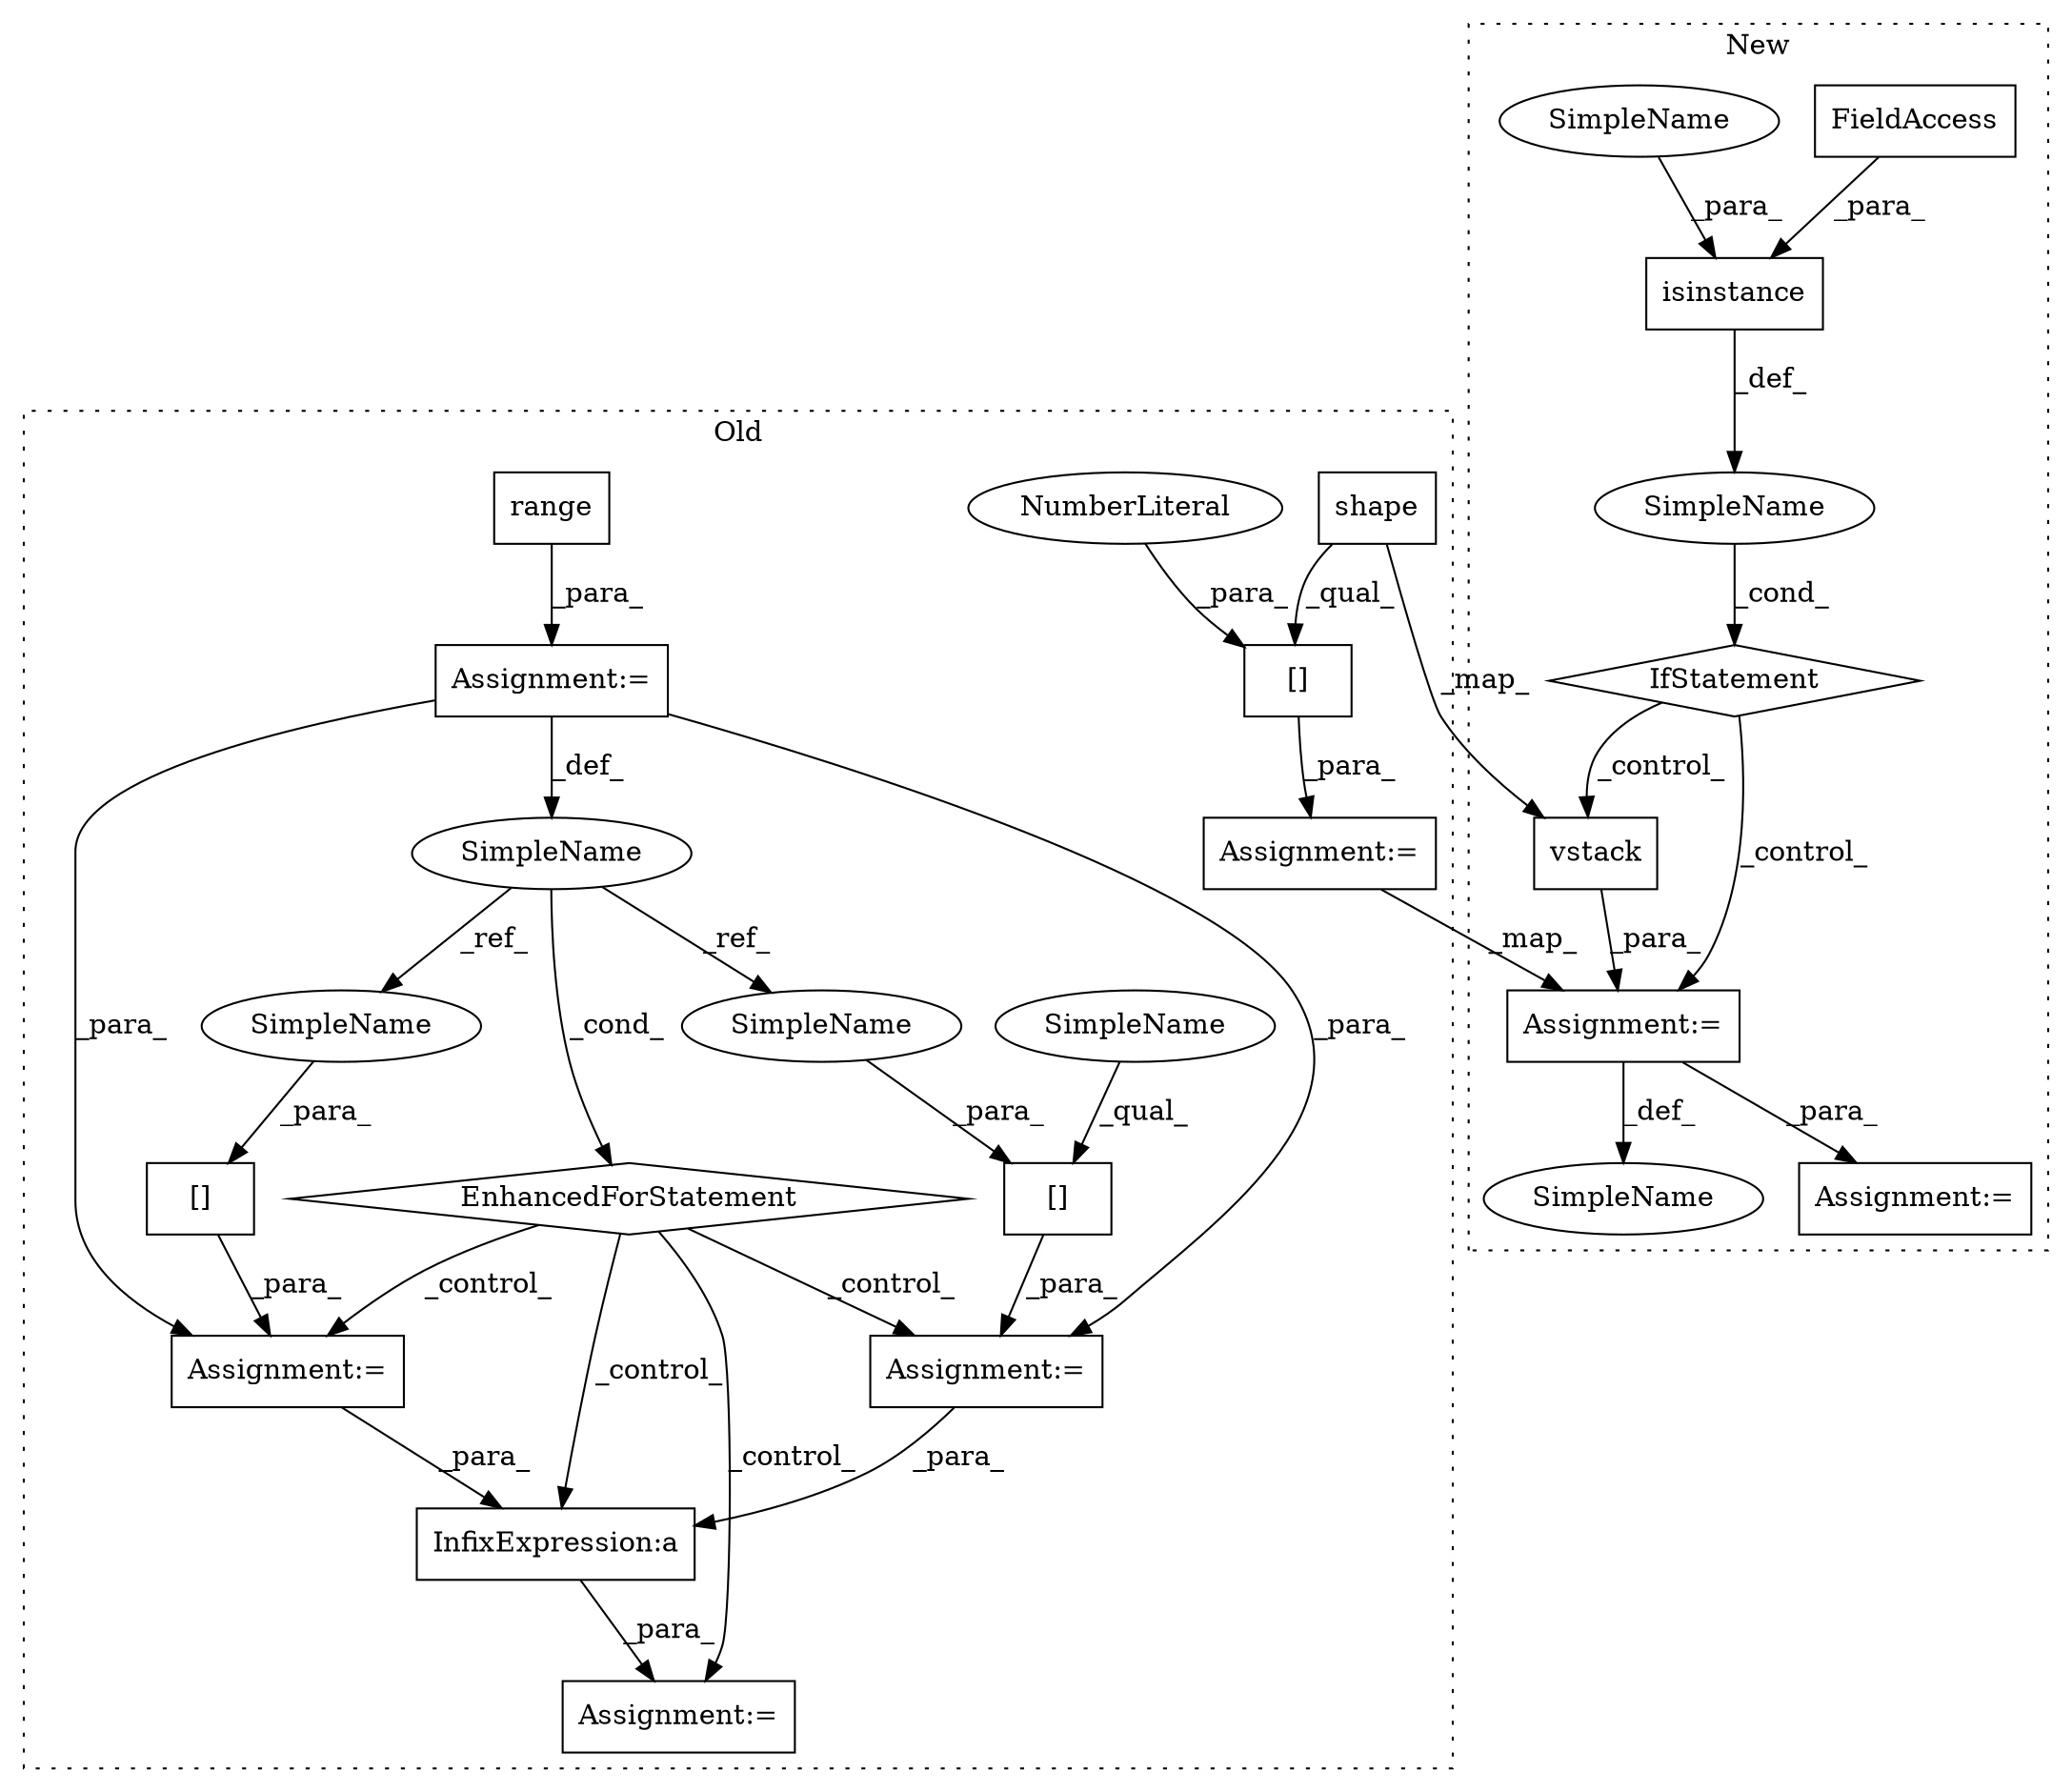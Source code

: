 digraph G {
subgraph cluster0 {
1 [label="shape" a="32" s="7268,7281" l="6,1" shape="box"];
4 [label="[]" a="2" s="7250,7284" l="33,1" shape="box"];
5 [label="NumberLiteral" a="34" s="7283" l="1" shape="ellipse"];
7 [label="[]" a="2" s="7566,7575" l="8,1" shape="box"];
8 [label="SimpleName" a="42" s="7528" l="1" shape="ellipse"];
9 [label="EnhancedForStatement" a="70" s="7471,7547" l="53,2" shape="diamond"];
10 [label="InfixExpression:a" a="27" s="7681" l="3" shape="box"];
11 [label="[]" a="2" s="7592,7600" l="7,1" shape="box"];
12 [label="range" a="32" s="7532,7546" l="6,1" shape="box"];
15 [label="Assignment:=" a="7" s="7249" l="1" shape="box"];
18 [label="Assignment:=" a="7" s="7591" l="1" shape="box"];
20 [label="Assignment:=" a="7" s="7670" l="2" shape="box"];
21 [label="Assignment:=" a="7" s="7471,7547" l="53,2" shape="box"];
22 [label="Assignment:=" a="7" s="7565" l="1" shape="box"];
23 [label="SimpleName" a="42" s="7599" l="1" shape="ellipse"];
24 [label="SimpleName" a="42" s="7574" l="1" shape="ellipse"];
26 [label="SimpleName" a="42" s="7566" l="7" shape="ellipse"];
label = "Old";
style="dotted";
}
subgraph cluster1 {
2 [label="vstack" a="32" s="7170,7184" l="7,1" shape="box"];
3 [label="isinstance" a="32" s="7110,7133" l="11,1" shape="box"];
6 [label="SimpleName" a="42" s="7278" l="7" shape="ellipse"];
13 [label="SimpleName" a="42" s="" l="" shape="ellipse"];
14 [label="Assignment:=" a="7" s="7151" l="1" shape="box"];
16 [label="FieldAccess" a="22" s="7129" l="4" shape="box"];
17 [label="IfStatement" a="25" s="7106,7134" l="4,2" shape="diamond"];
19 [label="Assignment:=" a="7" s="7478" l="1" shape="box"];
25 [label="SimpleName" a="42" s="7121" l="7" shape="ellipse"];
label = "New";
style="dotted";
}
1 -> 2 [label="_map_"];
1 -> 4 [label="_qual_"];
2 -> 14 [label="_para_"];
3 -> 13 [label="_def_"];
4 -> 15 [label="_para_"];
5 -> 4 [label="_para_"];
7 -> 22 [label="_para_"];
8 -> 9 [label="_cond_"];
8 -> 23 [label="_ref_"];
8 -> 24 [label="_ref_"];
9 -> 18 [label="_control_"];
9 -> 20 [label="_control_"];
9 -> 10 [label="_control_"];
9 -> 22 [label="_control_"];
10 -> 20 [label="_para_"];
11 -> 18 [label="_para_"];
12 -> 21 [label="_para_"];
13 -> 17 [label="_cond_"];
14 -> 6 [label="_def_"];
14 -> 19 [label="_para_"];
15 -> 14 [label="_map_"];
16 -> 3 [label="_para_"];
17 -> 14 [label="_control_"];
17 -> 2 [label="_control_"];
18 -> 10 [label="_para_"];
21 -> 8 [label="_def_"];
21 -> 18 [label="_para_"];
21 -> 22 [label="_para_"];
22 -> 10 [label="_para_"];
23 -> 11 [label="_para_"];
24 -> 7 [label="_para_"];
25 -> 3 [label="_para_"];
26 -> 7 [label="_qual_"];
}